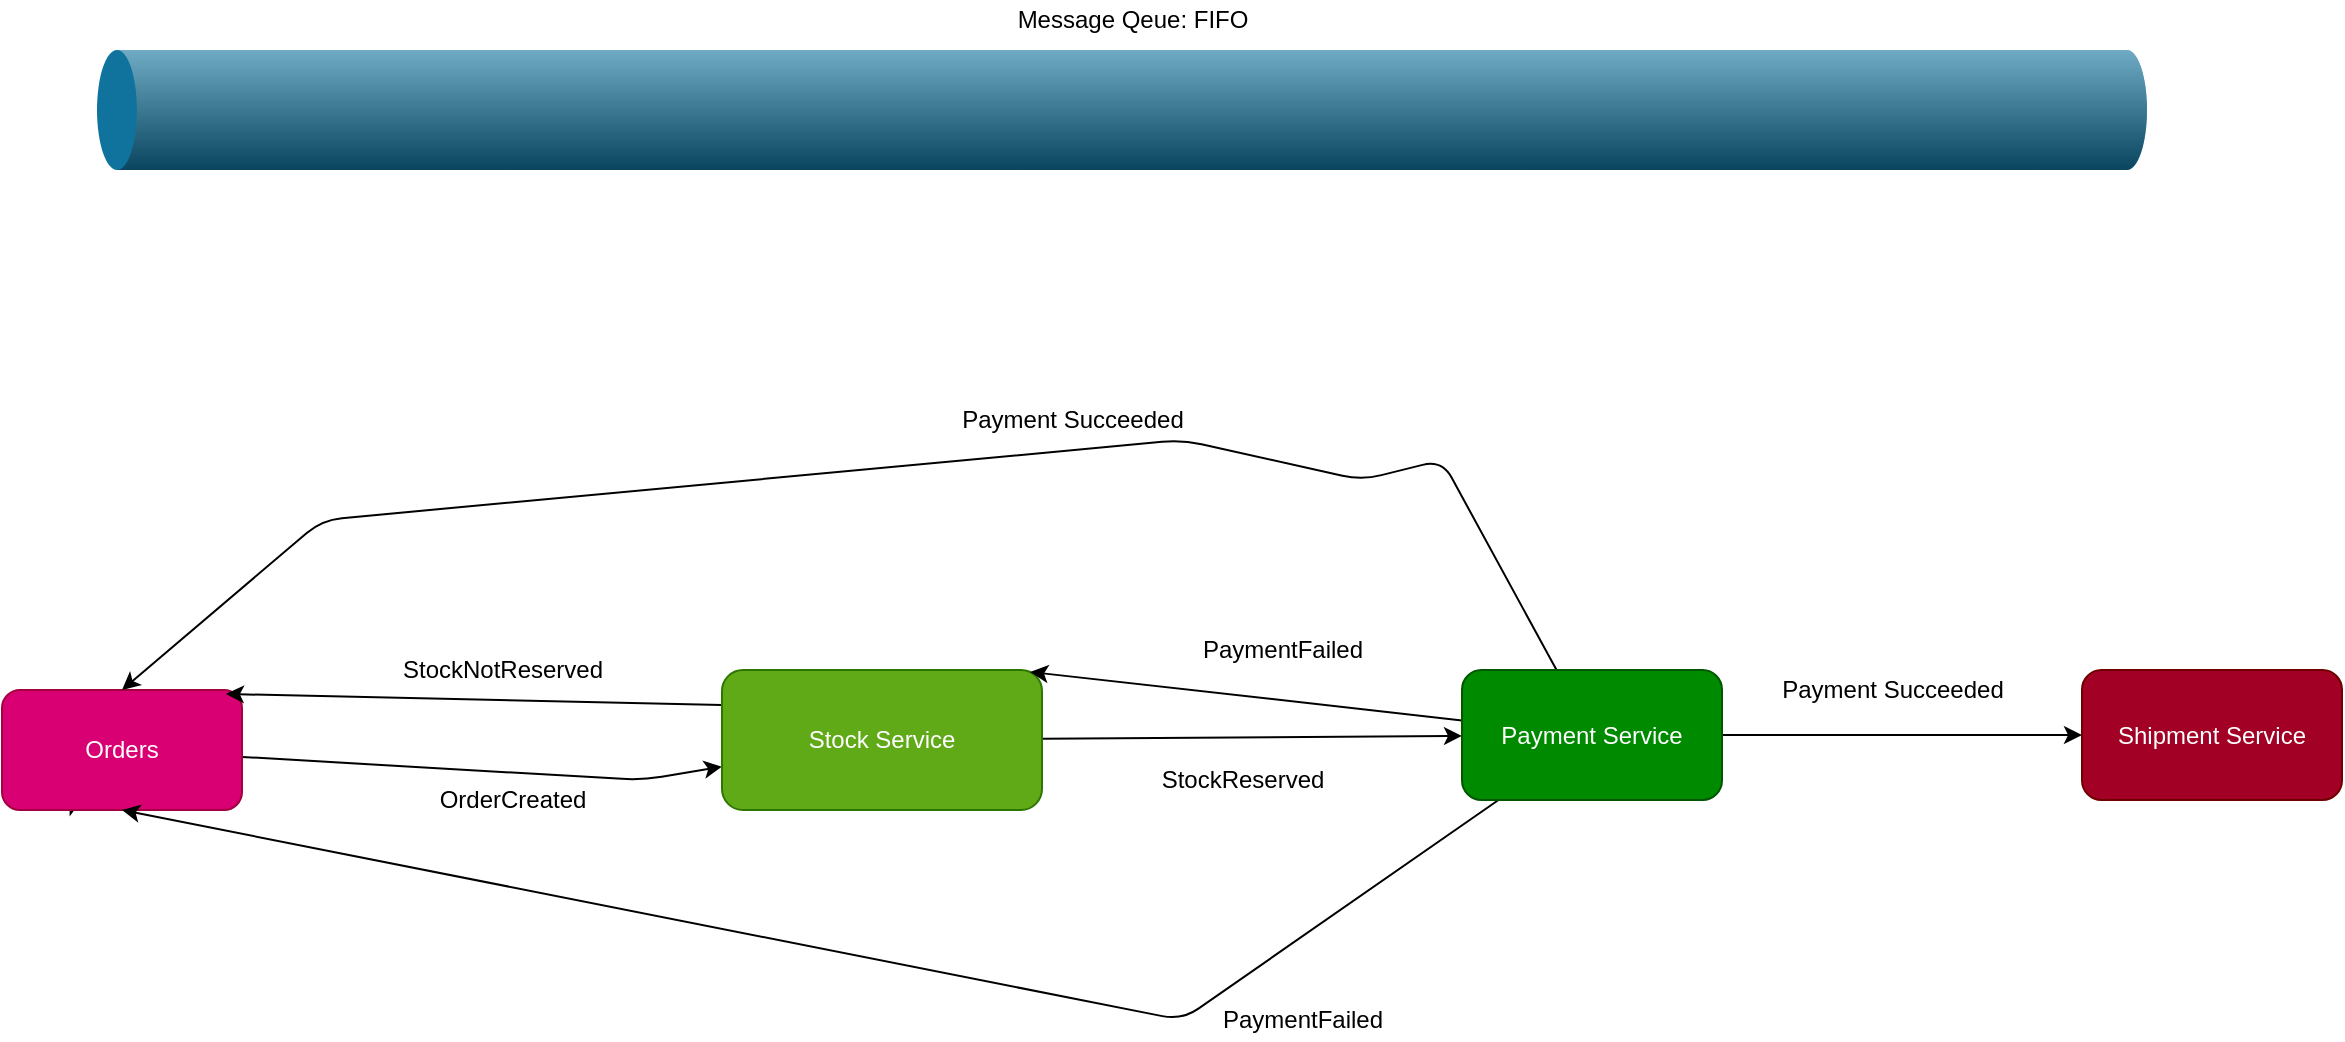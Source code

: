 <mxfile>
    <diagram id="TpldnynNQ4EIsDBAER84" name="SAGA Choreography">
        <mxGraphModel dx="1374" dy="790" grid="1" gridSize="10" guides="1" tooltips="1" connect="1" arrows="1" fold="1" page="1" pageScale="1" pageWidth="850" pageHeight="1100" math="0" shadow="0">
            <root>
                <mxCell id="0"/>
                <mxCell id="1" parent="0"/>
                <mxCell id="28" style="edgeStyle=none;html=1;" edge="1" parent="1" source="2" target="5">
                    <mxGeometry relative="1" as="geometry">
                        <Array as="points">
                            <mxPoint x="360" y="450"/>
                        </Array>
                    </mxGeometry>
                </mxCell>
                <mxCell id="RDzcqziyQ6mc-W3shGx3-41" style="edgeStyle=none;html=1;exitX=0.25;exitY=1;exitDx=0;exitDy=0;" edge="1" parent="1" source="2">
                    <mxGeometry relative="1" as="geometry">
                        <mxPoint x="80" y="460" as="targetPoint"/>
                    </mxGeometry>
                </mxCell>
                <mxCell id="2" value="Orders&lt;br&gt;" style="rounded=1;whiteSpace=wrap;html=1;fillColor=#d80073;fontColor=#ffffff;strokeColor=#A50040;" vertex="1" parent="1">
                    <mxGeometry x="40" y="405" width="120" height="60" as="geometry"/>
                </mxCell>
                <mxCell id="29" style="edgeStyle=none;html=1;entryX=0.933;entryY=0.033;entryDx=0;entryDy=0;entryPerimeter=0;exitX=0;exitY=0.25;exitDx=0;exitDy=0;" edge="1" parent="1" source="5" target="2">
                    <mxGeometry relative="1" as="geometry">
                        <mxPoint x="390" y="410" as="sourcePoint"/>
                    </mxGeometry>
                </mxCell>
                <mxCell id="30" style="edgeStyle=none;html=1;" edge="1" parent="1" source="5" target="20">
                    <mxGeometry relative="1" as="geometry"/>
                </mxCell>
                <mxCell id="5" value="Stock Service" style="rounded=1;whiteSpace=wrap;html=1;fillColor=#60a917;fontColor=#ffffff;strokeColor=#2D7600;" vertex="1" parent="1">
                    <mxGeometry x="400" y="395" width="160" height="70" as="geometry"/>
                </mxCell>
                <mxCell id="8" value="" style="verticalLabelPosition=bottom;verticalAlign=top;html=1;shape=mxgraph.infographic.cylinder;fillColor=#10739E;strokeColor=none;rotation=-90;" vertex="1" parent="1">
                    <mxGeometry x="570" y="-397.5" width="60" height="1025" as="geometry"/>
                </mxCell>
                <mxCell id="11" value="OrderCreated" style="text;html=1;align=center;verticalAlign=middle;resizable=0;points=[];autosize=1;strokeColor=none;fillColor=none;" vertex="1" parent="1">
                    <mxGeometry x="250" y="450" width="90" height="20" as="geometry"/>
                </mxCell>
                <mxCell id="13" value="StockReserved&lt;br&gt;" style="text;html=1;align=center;verticalAlign=middle;resizable=0;points=[];autosize=1;strokeColor=none;fillColor=none;" vertex="1" parent="1">
                    <mxGeometry x="610" y="440" width="100" height="20" as="geometry"/>
                </mxCell>
                <mxCell id="18" value="StockNotReserved" style="text;html=1;align=center;verticalAlign=middle;resizable=0;points=[];autosize=1;strokeColor=none;fillColor=none;" vertex="1" parent="1">
                    <mxGeometry x="230" y="385" width="120" height="20" as="geometry"/>
                </mxCell>
                <mxCell id="31" style="edgeStyle=none;html=1;entryX=0.5;entryY=1;entryDx=0;entryDy=0;" edge="1" parent="1" source="20" target="2">
                    <mxGeometry relative="1" as="geometry">
                        <Array as="points">
                            <mxPoint x="630" y="570"/>
                        </Array>
                    </mxGeometry>
                </mxCell>
                <mxCell id="32" style="edgeStyle=none;html=1;entryX=0.963;entryY=0.014;entryDx=0;entryDy=0;entryPerimeter=0;" edge="1" parent="1" source="20" target="5">
                    <mxGeometry relative="1" as="geometry"/>
                </mxCell>
                <mxCell id="36" value="" style="edgeStyle=none;html=1;" edge="1" parent="1" source="20" target="35">
                    <mxGeometry relative="1" as="geometry"/>
                </mxCell>
                <mxCell id="37" style="edgeStyle=none;html=1;entryX=0.5;entryY=0;entryDx=0;entryDy=0;" edge="1" parent="1" source="20" target="2">
                    <mxGeometry relative="1" as="geometry">
                        <Array as="points">
                            <mxPoint x="760" y="290"/>
                            <mxPoint x="720" y="300"/>
                            <mxPoint x="630" y="280"/>
                            <mxPoint x="200" y="320"/>
                        </Array>
                    </mxGeometry>
                </mxCell>
                <mxCell id="20" value="Payment Service" style="rounded=1;whiteSpace=wrap;html=1;fillColor=#008a00;fontColor=#ffffff;strokeColor=#005700;" vertex="1" parent="1">
                    <mxGeometry x="770" y="395" width="130" height="65" as="geometry"/>
                </mxCell>
                <mxCell id="24" value="PaymentFailed" style="text;html=1;align=center;verticalAlign=middle;resizable=0;points=[];autosize=1;strokeColor=none;fillColor=none;" vertex="1" parent="1">
                    <mxGeometry x="630" y="375" width="100" height="20" as="geometry"/>
                </mxCell>
                <mxCell id="26" value="Payment Succeeded" style="text;html=1;align=center;verticalAlign=middle;resizable=0;points=[];autosize=1;strokeColor=none;fillColor=none;" vertex="1" parent="1">
                    <mxGeometry x="920" y="395" width="130" height="20" as="geometry"/>
                </mxCell>
                <mxCell id="34" value="PaymentFailed" style="text;html=1;align=center;verticalAlign=middle;resizable=0;points=[];autosize=1;strokeColor=none;fillColor=none;" vertex="1" parent="1">
                    <mxGeometry x="640" y="560" width="100" height="20" as="geometry"/>
                </mxCell>
                <mxCell id="35" value="Shipment Service" style="rounded=1;whiteSpace=wrap;html=1;fillColor=#a20025;fontColor=#ffffff;strokeColor=#6F0000;" vertex="1" parent="1">
                    <mxGeometry x="1080" y="395" width="130" height="65" as="geometry"/>
                </mxCell>
                <mxCell id="38" value="Payment Succeeded" style="text;html=1;align=center;verticalAlign=middle;resizable=0;points=[];autosize=1;strokeColor=none;fillColor=none;" vertex="1" parent="1">
                    <mxGeometry x="510" y="260" width="130" height="20" as="geometry"/>
                </mxCell>
                <mxCell id="41" value="Message Qeue: FIFO" style="text;html=1;align=center;verticalAlign=middle;resizable=0;points=[];autosize=1;strokeColor=none;fillColor=none;" vertex="1" parent="1">
                    <mxGeometry x="540" y="60" width="130" height="20" as="geometry"/>
                </mxCell>
            </root>
        </mxGraphModel>
    </diagram>
    <diagram id="SI49Ji3oli8CHqrAlNYF" name="Pub/Sub">
        <mxGraphModel dx="1374" dy="790" grid="1" gridSize="10" guides="1" tooltips="1" connect="1" arrows="1" fold="1" page="1" pageScale="1" pageWidth="850" pageHeight="1100" math="0" shadow="0">
            <root>
                <mxCell id="cVTOYHJz0frywkfjfzR3-0"/>
                <mxCell id="cVTOYHJz0frywkfjfzR3-1" parent="cVTOYHJz0frywkfjfzR3-0"/>
                <mxCell id="TbyrL8SZ6EfSdwVnwyhM-5" value="" style="edgeStyle=none;html=1;" edge="1" parent="cVTOYHJz0frywkfjfzR3-1" source="TbyrL8SZ6EfSdwVnwyhM-0" target="TbyrL8SZ6EfSdwVnwyhM-4">
                    <mxGeometry relative="1" as="geometry"/>
                </mxCell>
                <mxCell id="TbyrL8SZ6EfSdwVnwyhM-8" style="edgeStyle=none;html=1;" edge="1" parent="cVTOYHJz0frywkfjfzR3-1" source="TbyrL8SZ6EfSdwVnwyhM-0" target="TbyrL8SZ6EfSdwVnwyhM-6">
                    <mxGeometry relative="1" as="geometry"/>
                </mxCell>
                <mxCell id="TbyrL8SZ6EfSdwVnwyhM-9" style="edgeStyle=none;html=1;" edge="1" parent="cVTOYHJz0frywkfjfzR3-1" source="TbyrL8SZ6EfSdwVnwyhM-0" target="TbyrL8SZ6EfSdwVnwyhM-7">
                    <mxGeometry relative="1" as="geometry"/>
                </mxCell>
                <mxCell id="TbyrL8SZ6EfSdwVnwyhM-0" value="Message Broker" style="verticalLabelPosition=bottom;verticalAlign=top;html=1;shape=mxgraph.infographic.cylinder;fillColor=#10739E;strokeColor=none;" vertex="1" parent="cVTOYHJz0frywkfjfzR3-1">
                    <mxGeometry x="720" y="130" width="70" height="420" as="geometry"/>
                </mxCell>
                <mxCell id="TbyrL8SZ6EfSdwVnwyhM-2" style="edgeStyle=none;html=1;entryX=0.029;entryY=0.207;entryDx=0;entryDy=0;entryPerimeter=0;" edge="1" parent="cVTOYHJz0frywkfjfzR3-1" source="TbyrL8SZ6EfSdwVnwyhM-1" target="TbyrL8SZ6EfSdwVnwyhM-0">
                    <mxGeometry relative="1" as="geometry"/>
                </mxCell>
                <mxCell id="TbyrL8SZ6EfSdwVnwyhM-1" value="Publisher 1" style="rounded=1;whiteSpace=wrap;html=1;" vertex="1" parent="cVTOYHJz0frywkfjfzR3-1">
                    <mxGeometry x="340" y="290" width="120" height="60" as="geometry"/>
                </mxCell>
                <mxCell id="TbyrL8SZ6EfSdwVnwyhM-4" value="Subscriber 1" style="rounded=1;whiteSpace=wrap;html=1;verticalAlign=top;fillColor=#10739E;strokeColor=none;" vertex="1" parent="cVTOYHJz0frywkfjfzR3-1">
                    <mxGeometry x="425" y="650" width="120" height="60" as="geometry"/>
                </mxCell>
                <mxCell id="TbyrL8SZ6EfSdwVnwyhM-6" value="Subscriber 2" style="rounded=1;whiteSpace=wrap;html=1;verticalAlign=top;fillColor=#10739E;strokeColor=none;" vertex="1" parent="cVTOYHJz0frywkfjfzR3-1">
                    <mxGeometry x="695" y="660" width="120" height="60" as="geometry"/>
                </mxCell>
                <mxCell id="TbyrL8SZ6EfSdwVnwyhM-7" value="Subscriber 3" style="rounded=1;whiteSpace=wrap;html=1;verticalAlign=top;fillColor=#10739E;strokeColor=none;" vertex="1" parent="cVTOYHJz0frywkfjfzR3-1">
                    <mxGeometry x="950" y="650" width="120" height="60" as="geometry"/>
                </mxCell>
            </root>
        </mxGraphModel>
    </diagram>
    <diagram id="Bct70jsKmJX3Dq6PXQXL" name="CQRS">
        <mxGraphModel dx="948" dy="545" grid="1" gridSize="10" guides="1" tooltips="1" connect="1" arrows="1" fold="1" page="1" pageScale="1" pageWidth="850" pageHeight="1100" math="0" shadow="0">
            <root>
                <mxCell id="nTxciiH1WssF20928sV6-0"/>
                <mxCell id="nTxciiH1WssF20928sV6-1" parent="nTxciiH1WssF20928sV6-0"/>
                <mxCell id="nTxciiH1WssF20928sV6-8" style="edgeStyle=none;html=1;" edge="1" parent="nTxciiH1WssF20928sV6-1" source="nTxciiH1WssF20928sV6-2" target="nTxciiH1WssF20928sV6-4">
                    <mxGeometry relative="1" as="geometry"/>
                </mxCell>
                <mxCell id="nTxciiH1WssF20928sV6-11" style="edgeStyle=none;html=1;" edge="1" parent="nTxciiH1WssF20928sV6-1" source="nTxciiH1WssF20928sV6-2" target="nTxciiH1WssF20928sV6-10">
                    <mxGeometry relative="1" as="geometry"/>
                </mxCell>
                <mxCell id="y-VFvOegN5lzq2CWS-vt-1" value="" style="edgeStyle=none;html=1;exitX=1;exitY=0.75;exitDx=0;exitDy=0;" edge="1" parent="nTxciiH1WssF20928sV6-1" source="nTxciiH1WssF20928sV6-2" target="y-VFvOegN5lzq2CWS-vt-0">
                    <mxGeometry relative="1" as="geometry">
                        <mxPoint x="480" y="152" as="sourcePoint"/>
                    </mxGeometry>
                </mxCell>
                <mxCell id="nTxciiH1WssF20928sV6-2" value="ICommand" style="aspect=fixed;perimeter=ellipsePerimeter;html=1;align=center;shadow=0;dashed=0;spacingTop=3;image;image=img/lib/active_directory/interface.svg;" vertex="1" parent="nTxciiH1WssF20928sV6-1">
                    <mxGeometry x="390" y="140" width="50" height="23.5" as="geometry"/>
                </mxCell>
                <mxCell id="nTxciiH1WssF20928sV6-4" value="UpdateOrderStateToFailedCommand" style="swimlane;fontStyle=1;align=center;verticalAlign=middle;childLayout=stackLayout;horizontal=1;startSize=29;horizontalStack=0;resizeParent=1;resizeParentMax=0;resizeLast=0;collapsible=0;marginBottom=0;html=1;" vertex="1" parent="nTxciiH1WssF20928sV6-1">
                    <mxGeometry x="50" y="260" width="280" height="54" as="geometry"/>
                </mxCell>
                <mxCell id="nTxciiH1WssF20928sV6-10" value="UpdateOrderStateToSuccessCommand" style="swimlane;fontStyle=1;align=center;verticalAlign=middle;childLayout=stackLayout;horizontal=1;startSize=29;horizontalStack=0;resizeParent=1;resizeParentMax=0;resizeLast=0;collapsible=0;marginBottom=0;html=1;" vertex="1" parent="nTxciiH1WssF20928sV6-1">
                    <mxGeometry x="30" y="150" width="280" height="54" as="geometry"/>
                </mxCell>
                <mxCell id="nTxciiH1WssF20928sV6-12" value="OrderID" style="text;html=1;align=center;verticalAlign=middle;resizable=0;points=[];autosize=1;strokeColor=none;fillColor=none;" vertex="1" parent="nTxciiH1WssF20928sV6-1">
                    <mxGeometry x="110" y="180" width="60" height="20" as="geometry"/>
                </mxCell>
                <mxCell id="nTxciiH1WssF20928sV6-18" style="edgeStyle=none;html=1;entryX=0.107;entryY=-0.048;entryDx=0;entryDy=0;entryPerimeter=0;" edge="1" parent="nTxciiH1WssF20928sV6-1" source="nTxciiH1WssF20928sV6-14" target="nTxciiH1WssF20928sV6-17">
                    <mxGeometry relative="1" as="geometry"/>
                </mxCell>
                <mxCell id="nTxciiH1WssF20928sV6-14" value="IHandler&lt;br&gt;" style="aspect=fixed;perimeter=ellipsePerimeter;html=1;align=center;shadow=0;dashed=0;spacingTop=3;image;image=img/lib/active_directory/interface.svg;" vertex="1" parent="nTxciiH1WssF20928sV6-1">
                    <mxGeometry x="690" y="160" width="50" height="23.5" as="geometry"/>
                </mxCell>
                <mxCell id="nTxciiH1WssF20928sV6-17" value="CommandHandler" style="swimlane;fontStyle=1;align=center;verticalAlign=middle;childLayout=stackLayout;horizontal=1;startSize=29;horizontalStack=0;resizeParent=1;resizeParentMax=0;resizeLast=0;collapsible=0;marginBottom=0;html=1;" vertex="1" parent="nTxciiH1WssF20928sV6-1">
                    <mxGeometry x="720" y="250" width="280" height="54" as="geometry"/>
                </mxCell>
                <mxCell id="y-VFvOegN5lzq2CWS-vt-2" style="edgeStyle=none;html=1;entryX=0.375;entryY=-0.022;entryDx=0;entryDy=0;entryPerimeter=0;" edge="1" parent="nTxciiH1WssF20928sV6-1" source="y-VFvOegN5lzq2CWS-vt-0" target="nTxciiH1WssF20928sV6-17">
                    <mxGeometry relative="1" as="geometry"/>
                </mxCell>
                <mxCell id="y-VFvOegN5lzq2CWS-vt-0" value="Mediator" style="rounded=1;whiteSpace=wrap;html=1;" vertex="1" parent="nTxciiH1WssF20928sV6-1">
                    <mxGeometry x="520" y="50" width="120" height="190" as="geometry"/>
                </mxCell>
            </root>
        </mxGraphModel>
    </diagram>
</mxfile>